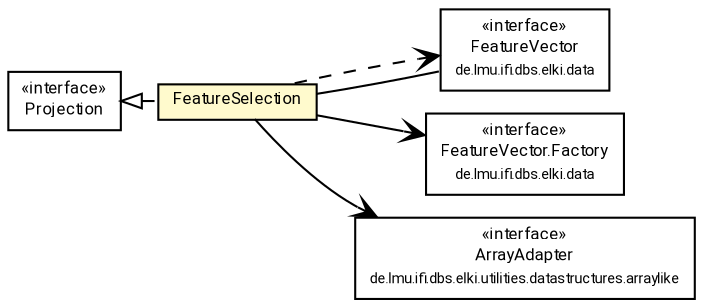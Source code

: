 #!/usr/local/bin/dot
#
# Class diagram 
# Generated by UMLGraph version R5_7_2-60-g0e99a6 (http://www.spinellis.gr/umlgraph/)
#

digraph G {
	graph [fontnames="svg"]
	edge [fontname="Roboto",fontsize=7,labelfontname="Roboto",labelfontsize=7,color="black"];
	node [fontname="Roboto",fontcolor="black",fontsize=8,shape=plaintext,margin=0,width=0,height=0];
	nodesep=0.15;
	ranksep=0.25;
	rankdir=LR;
	// de.lmu.ifi.dbs.elki.data.FeatureVector<D>
	c4319996 [label=<<table title="de.lmu.ifi.dbs.elki.data.FeatureVector" border="0" cellborder="1" cellspacing="0" cellpadding="2" href="../FeatureVector.html" target="_parent">
		<tr><td><table border="0" cellspacing="0" cellpadding="1">
		<tr><td align="center" balign="center"> &#171;interface&#187; </td></tr>
		<tr><td align="center" balign="center"> <font face="Roboto">FeatureVector</font> </td></tr>
		<tr><td align="center" balign="center"> <font face="Roboto" point-size="7.0">de.lmu.ifi.dbs.elki.data</font> </td></tr>
		</table></td></tr>
		</table>>, URL="../FeatureVector.html"];
	// de.lmu.ifi.dbs.elki.data.FeatureVector.Factory<V extends de.lmu.ifi.dbs.elki.data.FeatureVector<? extends D>, D>
	c4319997 [label=<<table title="de.lmu.ifi.dbs.elki.data.FeatureVector.Factory" border="0" cellborder="1" cellspacing="0" cellpadding="2" href="../FeatureVector.Factory.html" target="_parent">
		<tr><td><table border="0" cellspacing="0" cellpadding="1">
		<tr><td align="center" balign="center"> &#171;interface&#187; </td></tr>
		<tr><td align="center" balign="center"> <font face="Roboto">FeatureVector.Factory</font> </td></tr>
		<tr><td align="center" balign="center"> <font face="Roboto" point-size="7.0">de.lmu.ifi.dbs.elki.data</font> </td></tr>
		</table></td></tr>
		</table>>, URL="../FeatureVector.Factory.html"];
	// de.lmu.ifi.dbs.elki.data.projection.Projection<IN, OUT>
	c4320032 [label=<<table title="de.lmu.ifi.dbs.elki.data.projection.Projection" border="0" cellborder="1" cellspacing="0" cellpadding="2" href="Projection.html" target="_parent">
		<tr><td><table border="0" cellspacing="0" cellpadding="1">
		<tr><td align="center" balign="center"> &#171;interface&#187; </td></tr>
		<tr><td align="center" balign="center"> <font face="Roboto">Projection</font> </td></tr>
		</table></td></tr>
		</table>>, URL="Projection.html"];
	// de.lmu.ifi.dbs.elki.data.projection.FeatureSelection<V extends de.lmu.ifi.dbs.elki.data.FeatureVector<F>, F>
	c4320052 [label=<<table title="de.lmu.ifi.dbs.elki.data.projection.FeatureSelection" border="0" cellborder="1" cellspacing="0" cellpadding="2" bgcolor="lemonChiffon" href="FeatureSelection.html" target="_parent">
		<tr><td><table border="0" cellspacing="0" cellpadding="1">
		<tr><td align="center" balign="center"> <font face="Roboto">FeatureSelection</font> </td></tr>
		</table></td></tr>
		</table>>, URL="FeatureSelection.html"];
	// de.lmu.ifi.dbs.elki.utilities.datastructures.arraylike.ArrayAdapter<T, A>
	c4320900 [label=<<table title="de.lmu.ifi.dbs.elki.utilities.datastructures.arraylike.ArrayAdapter" border="0" cellborder="1" cellspacing="0" cellpadding="2" href="../../utilities/datastructures/arraylike/ArrayAdapter.html" target="_parent">
		<tr><td><table border="0" cellspacing="0" cellpadding="1">
		<tr><td align="center" balign="center"> &#171;interface&#187; </td></tr>
		<tr><td align="center" balign="center"> <font face="Roboto">ArrayAdapter</font> </td></tr>
		<tr><td align="center" balign="center"> <font face="Roboto" point-size="7.0">de.lmu.ifi.dbs.elki.utilities.datastructures.arraylike</font> </td></tr>
		</table></td></tr>
		</table>>, URL="../../utilities/datastructures/arraylike/ArrayAdapter.html"];
	// de.lmu.ifi.dbs.elki.data.projection.FeatureSelection<V extends de.lmu.ifi.dbs.elki.data.FeatureVector<F>, F> implements de.lmu.ifi.dbs.elki.data.projection.Projection<IN, OUT>
	c4320032 -> c4320052 [arrowtail=empty,style=dashed,dir=back,weight=9];
	// de.lmu.ifi.dbs.elki.data.projection.FeatureSelection<V extends de.lmu.ifi.dbs.elki.data.FeatureVector<F>, F> assoc de.lmu.ifi.dbs.elki.data.FeatureVector<D>
	c4320052 -> c4319996 [arrowhead=none,weight=2];
	// de.lmu.ifi.dbs.elki.data.projection.FeatureSelection<V extends de.lmu.ifi.dbs.elki.data.FeatureVector<F>, F> navassoc de.lmu.ifi.dbs.elki.data.FeatureVector.Factory<V extends de.lmu.ifi.dbs.elki.data.FeatureVector<? extends D>, D>
	c4320052 -> c4319997 [arrowhead=open,weight=1];
	// de.lmu.ifi.dbs.elki.data.projection.FeatureSelection<V extends de.lmu.ifi.dbs.elki.data.FeatureVector<F>, F> navassoc de.lmu.ifi.dbs.elki.utilities.datastructures.arraylike.ArrayAdapter<T, A>
	c4320052 -> c4320900 [arrowhead=open,weight=1];
	// de.lmu.ifi.dbs.elki.data.projection.FeatureSelection<V extends de.lmu.ifi.dbs.elki.data.FeatureVector<F>, F> depend de.lmu.ifi.dbs.elki.data.FeatureVector<D>
	c4320052 -> c4319996 [arrowhead=open,style=dashed,weight=0];
}

